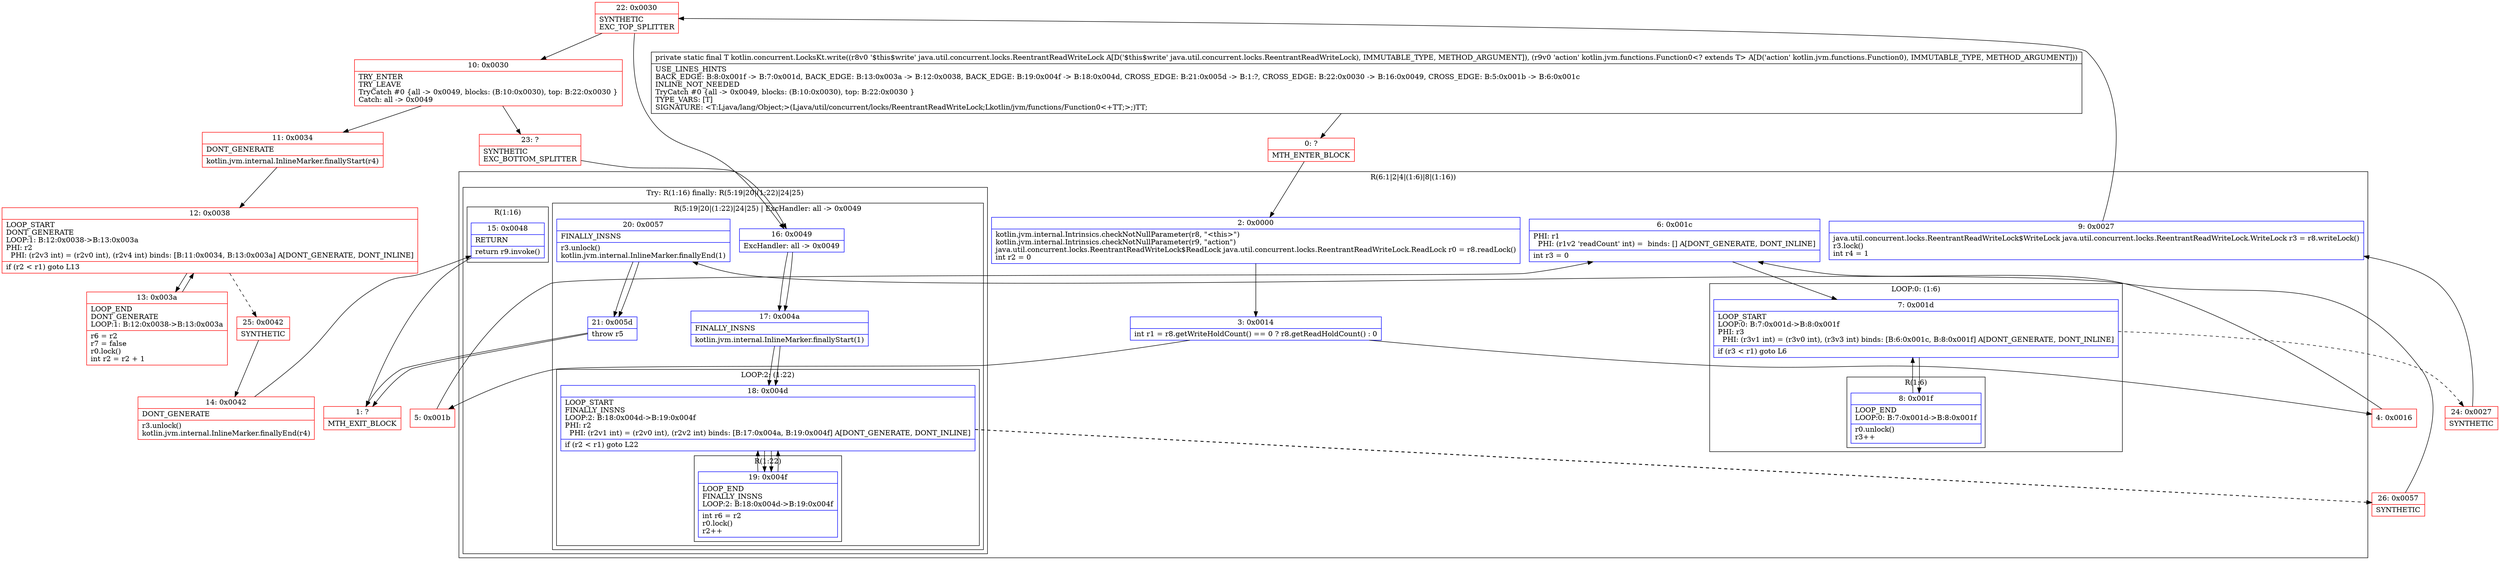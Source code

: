 digraph "CFG forkotlin.concurrent.LocksKt.write(Ljava\/util\/concurrent\/locks\/ReentrantReadWriteLock;Lkotlin\/jvm\/functions\/Function0;)Ljava\/lang\/Object;" {
subgraph cluster_Region_1884577308 {
label = "R(6:1|2|4|(1:6)|8|(1:16))";
node [shape=record,color=blue];
Node_2 [shape=record,label="{2\:\ 0x0000|kotlin.jvm.internal.Intrinsics.checkNotNullParameter(r8, \"\<this\>\")\lkotlin.jvm.internal.Intrinsics.checkNotNullParameter(r9, \"action\")\ljava.util.concurrent.locks.ReentrantReadWriteLock$ReadLock java.util.concurrent.locks.ReentrantReadWriteLock.ReadLock r0 = r8.readLock()\lint r2 = 0\l}"];
Node_3 [shape=record,label="{3\:\ 0x0014|int r1 = r8.getWriteHoldCount() == 0 ? r8.getReadHoldCount() : 0\l}"];
Node_6 [shape=record,label="{6\:\ 0x001c|PHI: r1 \l  PHI: (r1v2 'readCount' int) =  binds: [] A[DONT_GENERATE, DONT_INLINE]\l|int r3 = 0\l}"];
subgraph cluster_LoopRegion_2123393501 {
label = "LOOP:0: (1:6)";
node [shape=record,color=blue];
Node_7 [shape=record,label="{7\:\ 0x001d|LOOP_START\lLOOP:0: B:7:0x001d\-\>B:8:0x001f\lPHI: r3 \l  PHI: (r3v1 int) = (r3v0 int), (r3v3 int) binds: [B:6:0x001c, B:8:0x001f] A[DONT_GENERATE, DONT_INLINE]\l|if (r3 \< r1) goto L6\l}"];
subgraph cluster_Region_919816842 {
label = "R(1:6)";
node [shape=record,color=blue];
Node_8 [shape=record,label="{8\:\ 0x001f|LOOP_END\lLOOP:0: B:7:0x001d\-\>B:8:0x001f\l|r0.unlock()\lr3++\l}"];
}
}
Node_9 [shape=record,label="{9\:\ 0x0027|java.util.concurrent.locks.ReentrantReadWriteLock$WriteLock java.util.concurrent.locks.ReentrantReadWriteLock.WriteLock r3 = r8.writeLock()\lr3.lock()\lint r4 = 1\l}"];
subgraph cluster_TryCatchRegion_1648947142 {
label = "Try: R(1:16) finally: R(5:19|20|(1:22)|24|25)";
node [shape=record,color=blue];
subgraph cluster_Region_754037235 {
label = "R(1:16)";
node [shape=record,color=blue];
Node_15 [shape=record,label="{15\:\ 0x0048|RETURN\l|return r9.invoke()\l}"];
}
subgraph cluster_Region_1388051359 {
label = "R(5:19|20|(1:22)|24|25) | ExcHandler: all \-\> 0x0049\l";
node [shape=record,color=blue];
Node_16 [shape=record,label="{16\:\ 0x0049|ExcHandler: all \-\> 0x0049\l}"];
Node_17 [shape=record,label="{17\:\ 0x004a|FINALLY_INSNS\l|kotlin.jvm.internal.InlineMarker.finallyStart(1)\l}"];
subgraph cluster_LoopRegion_744912627 {
label = "LOOP:2: (1:22)";
node [shape=record,color=blue];
Node_18 [shape=record,label="{18\:\ 0x004d|LOOP_START\lFINALLY_INSNS\lLOOP:2: B:18:0x004d\-\>B:19:0x004f\lPHI: r2 \l  PHI: (r2v1 int) = (r2v0 int), (r2v2 int) binds: [B:17:0x004a, B:19:0x004f] A[DONT_GENERATE, DONT_INLINE]\l|if (r2 \< r1) goto L22\l}"];
subgraph cluster_Region_200753464 {
label = "R(1:22)";
node [shape=record,color=blue];
Node_19 [shape=record,label="{19\:\ 0x004f|LOOP_END\lFINALLY_INSNS\lLOOP:2: B:18:0x004d\-\>B:19:0x004f\l|int r6 = r2\lr0.lock()\lr2++\l}"];
}
}
Node_20 [shape=record,label="{20\:\ 0x0057|FINALLY_INSNS\l|r3.unlock()\lkotlin.jvm.internal.InlineMarker.finallyEnd(1)\l}"];
Node_21 [shape=record,label="{21\:\ 0x005d|throw r5\l}"];
}
}
}
subgraph cluster_Region_1388051359 {
label = "R(5:19|20|(1:22)|24|25) | ExcHandler: all \-\> 0x0049\l";
node [shape=record,color=blue];
Node_16 [shape=record,label="{16\:\ 0x0049|ExcHandler: all \-\> 0x0049\l}"];
Node_17 [shape=record,label="{17\:\ 0x004a|FINALLY_INSNS\l|kotlin.jvm.internal.InlineMarker.finallyStart(1)\l}"];
subgraph cluster_LoopRegion_744912627 {
label = "LOOP:2: (1:22)";
node [shape=record,color=blue];
Node_18 [shape=record,label="{18\:\ 0x004d|LOOP_START\lFINALLY_INSNS\lLOOP:2: B:18:0x004d\-\>B:19:0x004f\lPHI: r2 \l  PHI: (r2v1 int) = (r2v0 int), (r2v2 int) binds: [B:17:0x004a, B:19:0x004f] A[DONT_GENERATE, DONT_INLINE]\l|if (r2 \< r1) goto L22\l}"];
subgraph cluster_Region_200753464 {
label = "R(1:22)";
node [shape=record,color=blue];
Node_19 [shape=record,label="{19\:\ 0x004f|LOOP_END\lFINALLY_INSNS\lLOOP:2: B:18:0x004d\-\>B:19:0x004f\l|int r6 = r2\lr0.lock()\lr2++\l}"];
}
}
Node_20 [shape=record,label="{20\:\ 0x0057|FINALLY_INSNS\l|r3.unlock()\lkotlin.jvm.internal.InlineMarker.finallyEnd(1)\l}"];
Node_21 [shape=record,label="{21\:\ 0x005d|throw r5\l}"];
}
Node_0 [shape=record,color=red,label="{0\:\ ?|MTH_ENTER_BLOCK\l}"];
Node_4 [shape=record,color=red,label="{4\:\ 0x0016}"];
Node_24 [shape=record,color=red,label="{24\:\ 0x0027|SYNTHETIC\l}"];
Node_22 [shape=record,color=red,label="{22\:\ 0x0030|SYNTHETIC\lEXC_TOP_SPLITTER\l}"];
Node_10 [shape=record,color=red,label="{10\:\ 0x0030|TRY_ENTER\lTRY_LEAVE\lTryCatch #0 \{all \-\> 0x0049, blocks: (B:10:0x0030), top: B:22:0x0030 \}\lCatch: all \-\> 0x0049\l}"];
Node_11 [shape=record,color=red,label="{11\:\ 0x0034|DONT_GENERATE\l|kotlin.jvm.internal.InlineMarker.finallyStart(r4)\l}"];
Node_12 [shape=record,color=red,label="{12\:\ 0x0038|LOOP_START\lDONT_GENERATE\lLOOP:1: B:12:0x0038\-\>B:13:0x003a\lPHI: r2 \l  PHI: (r2v3 int) = (r2v0 int), (r2v4 int) binds: [B:11:0x0034, B:13:0x003a] A[DONT_GENERATE, DONT_INLINE]\l|if (r2 \< r1) goto L13\l}"];
Node_13 [shape=record,color=red,label="{13\:\ 0x003a|LOOP_END\lDONT_GENERATE\lLOOP:1: B:12:0x0038\-\>B:13:0x003a\l|r6 = r2\lr7 = false\lr0.lock()\lint r2 = r2 + 1\l}"];
Node_25 [shape=record,color=red,label="{25\:\ 0x0042|SYNTHETIC\l}"];
Node_14 [shape=record,color=red,label="{14\:\ 0x0042|DONT_GENERATE\l|r3.unlock()\lkotlin.jvm.internal.InlineMarker.finallyEnd(r4)\l}"];
Node_1 [shape=record,color=red,label="{1\:\ ?|MTH_EXIT_BLOCK\l}"];
Node_23 [shape=record,color=red,label="{23\:\ ?|SYNTHETIC\lEXC_BOTTOM_SPLITTER\l}"];
Node_26 [shape=record,color=red,label="{26\:\ 0x0057|SYNTHETIC\l}"];
Node_5 [shape=record,color=red,label="{5\:\ 0x001b}"];
MethodNode[shape=record,label="{private static final T kotlin.concurrent.LocksKt.write((r8v0 '$this$write' java.util.concurrent.locks.ReentrantReadWriteLock A[D('$this$write' java.util.concurrent.locks.ReentrantReadWriteLock), IMMUTABLE_TYPE, METHOD_ARGUMENT]), (r9v0 'action' kotlin.jvm.functions.Function0\<? extends T\> A[D('action' kotlin.jvm.functions.Function0), IMMUTABLE_TYPE, METHOD_ARGUMENT]))  | USE_LINES_HINTS\lBACK_EDGE: B:8:0x001f \-\> B:7:0x001d, BACK_EDGE: B:13:0x003a \-\> B:12:0x0038, BACK_EDGE: B:19:0x004f \-\> B:18:0x004d, CROSS_EDGE: B:21:0x005d \-\> B:1:?, CROSS_EDGE: B:22:0x0030 \-\> B:16:0x0049, CROSS_EDGE: B:5:0x001b \-\> B:6:0x001c\lINLINE_NOT_NEEDED\lTryCatch #0 \{all \-\> 0x0049, blocks: (B:10:0x0030), top: B:22:0x0030 \}\lTYPE_VARS: [T]\lSIGNATURE: \<T:Ljava\/lang\/Object;\>(Ljava\/util\/concurrent\/locks\/ReentrantReadWriteLock;Lkotlin\/jvm\/functions\/Function0\<+TT;\>;)TT;\l}"];
MethodNode -> Node_0;Node_2 -> Node_3;
Node_3 -> Node_4;
Node_3 -> Node_5;
Node_6 -> Node_7;
Node_7 -> Node_8;
Node_7 -> Node_24[style=dashed];
Node_8 -> Node_7;
Node_9 -> Node_22;
Node_15 -> Node_1;
Node_16 -> Node_17;
Node_17 -> Node_18;
Node_18 -> Node_19;
Node_18 -> Node_26[style=dashed];
Node_19 -> Node_18;
Node_20 -> Node_21;
Node_21 -> Node_1;
Node_16 -> Node_17;
Node_17 -> Node_18;
Node_18 -> Node_19;
Node_18 -> Node_26[style=dashed];
Node_19 -> Node_18;
Node_20 -> Node_21;
Node_21 -> Node_1;
Node_0 -> Node_2;
Node_4 -> Node_6;
Node_24 -> Node_9;
Node_22 -> Node_10;
Node_22 -> Node_16;
Node_10 -> Node_11;
Node_10 -> Node_23;
Node_11 -> Node_12;
Node_12 -> Node_13;
Node_12 -> Node_25[style=dashed];
Node_13 -> Node_12;
Node_25 -> Node_14;
Node_14 -> Node_15;
Node_23 -> Node_16;
Node_26 -> Node_20;
Node_5 -> Node_6;
}

